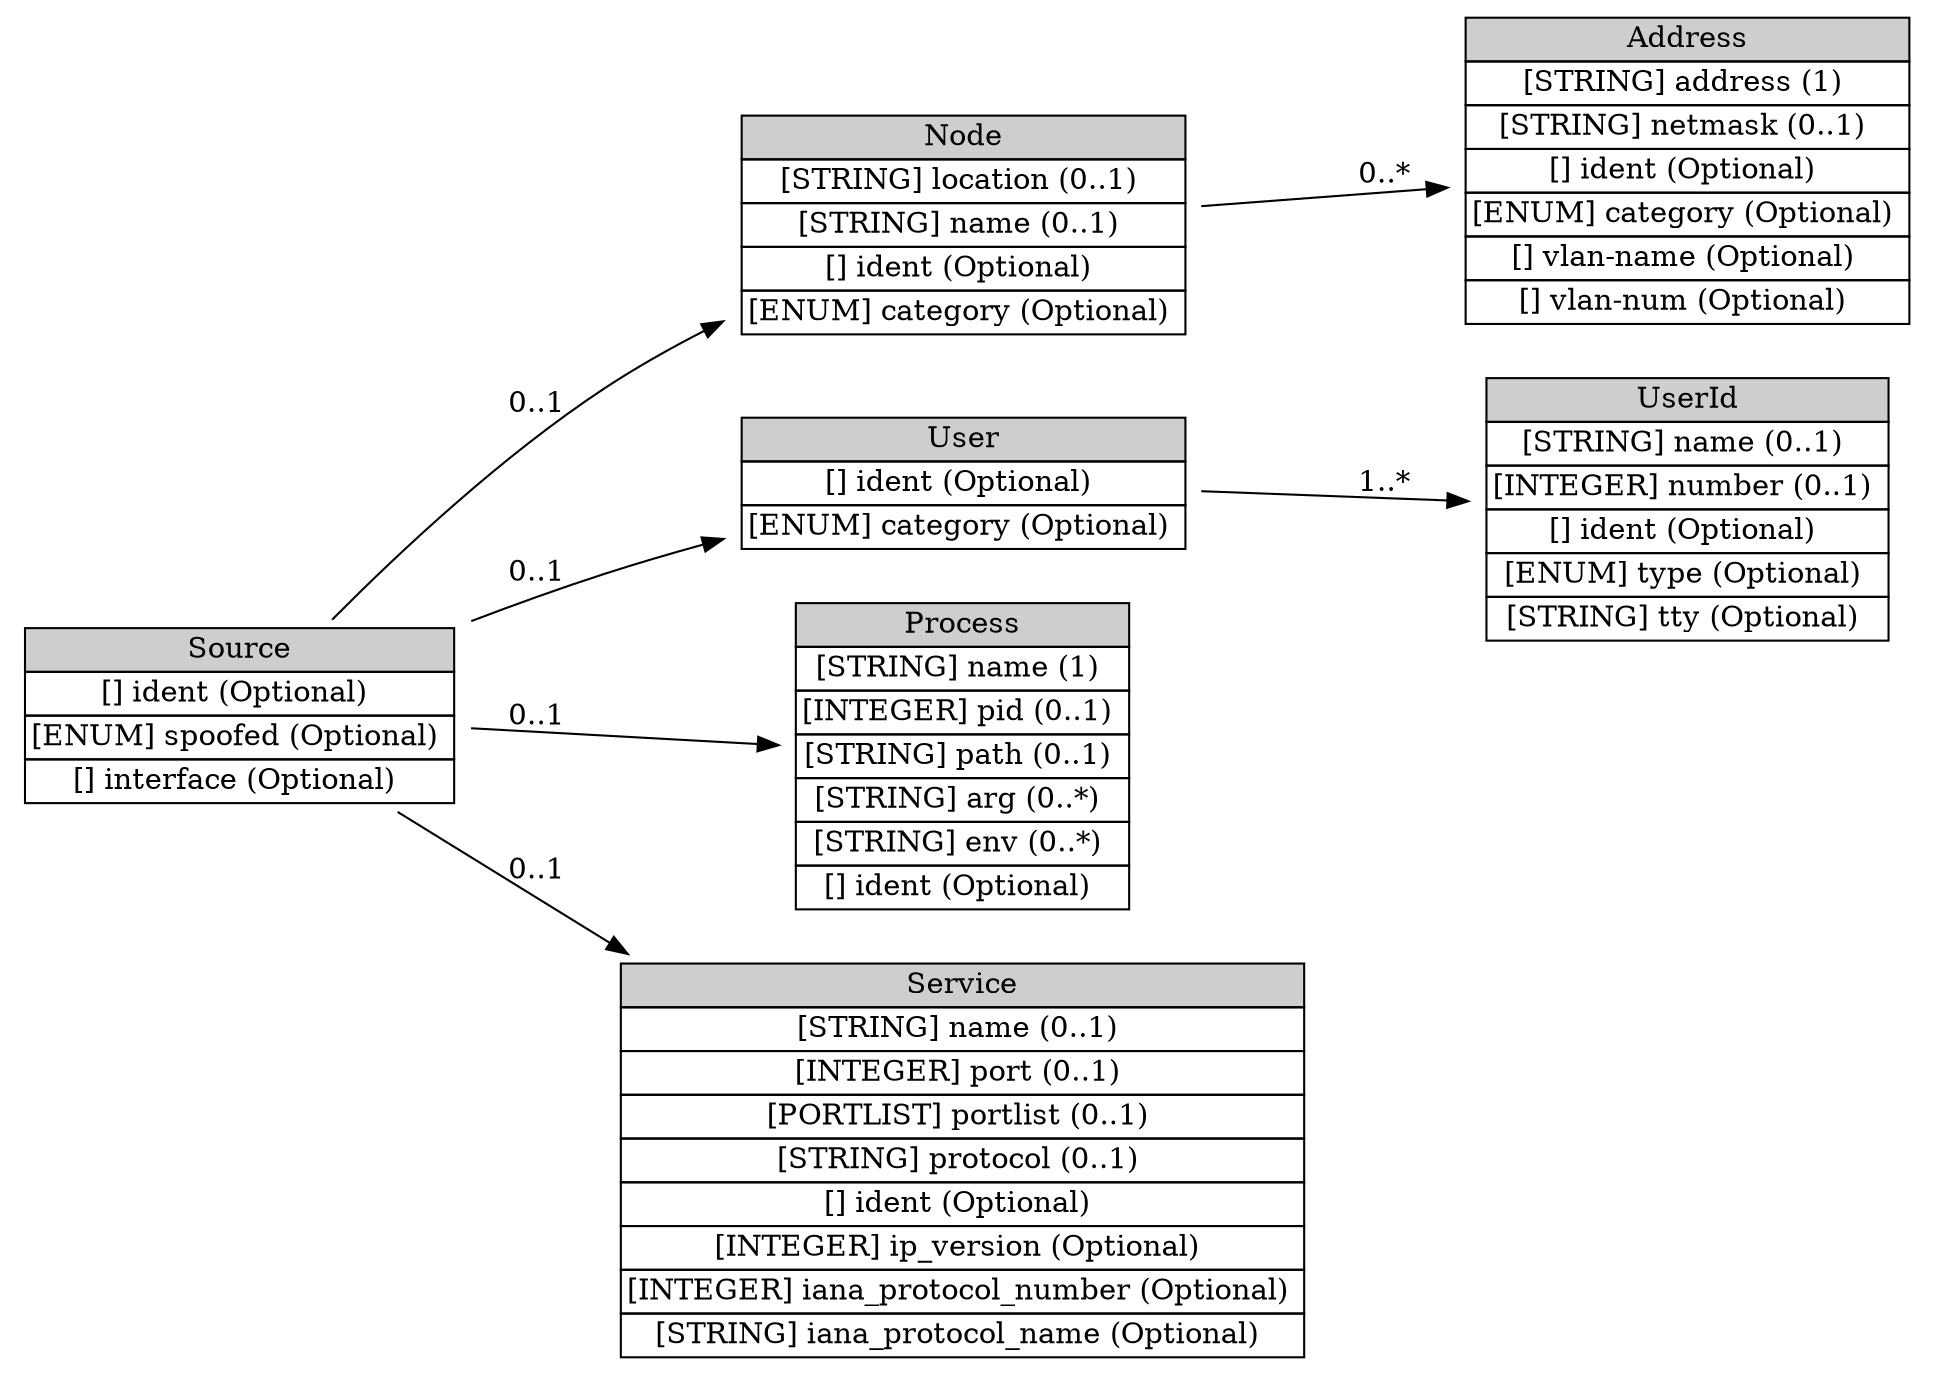 digraph Source {
	graph [rankdir=LR];
	node [label="\N"];
	graph [bb="0,0,892,611"];
	Source [label=<<table BORDER="0" CELLBORDER="1" CELLSPACING="0"> <tr > <td BGCOLOR="#CECECE" HREF="#" TITLE="The Source class contains information about the possible source(s) of the event(s) that generated an alert. An event may have more than one source (e.g., in a distributed denial-of-service attack). ">Source</td> </tr>" %<tr><td HREF="#" TITLE="A unique identifier for this source; see Section 3.2.9.">[] ident (Optional) </td></tr>%<tr><td HREF="#" TITLE="An indication of whether the source is, as far as the analyzer can determine, a spoofed address used for hiding the real origin of the attack.  The permitted values for this attribute are shown below.  The default value is &quot;unknown&quot;.  (See also Section 10.)">[ENUM] spoofed (Optional) </td></tr>%<tr><td HREF="#" TITLE="May be used by a network-based analyzer with multiple interfaces to indicate which interface this source was seen on.">[] interface (Optional) </td></tr>%</table>>, shape=plaintext, pos="106,321", width="2.9167", height="1.2361"];
	"Node" [label=<<table BORDER="0" CELLBORDER="1" CELLSPACING="0"> <tr > <td BGCOLOR="#CECECE" HREF="#" TITLE="The Node class is used to identify hosts and other network devices (routers, switches, etc.). ">Node</td> </tr>" %<tr><td HREF="#" TITLE="The location of the equipment.">[STRING] location (0..1) </td></tr>%<tr><td HREF="#" TITLE="The name of the equipment.  This information MUST be provided if no Address information is given.">[STRING] name (0..1) </td></tr>%<tr><td HREF="#" TITLE="A unique identifier for the node; see Section 3.2.9.">[] ident (Optional) </td></tr>%<tr><td HREF="#" TITLE="The &quot;domain&quot; from which the name information was obtained, if relevant.  The permitted values for this attribute are shown in the table below.  The default value is &quot;unknown&quot;. (See also Section 10 for extensions to the table.)">[ENUM] category (Optional) </td></tr>%</table>>, shape=plaintext, pos="443,525", width="3.0278", height="1.5139"];
	Address [label=<<table BORDER="0" CELLBORDER="1" CELLSPACING="0"> <tr > <td BGCOLOR="#CECECE" HREF="#" TITLE="The Address class is used to represent network, hardware, and application addresses. ">Address</td> </tr>" %<tr><td HREF="#" TITLE="The address information.  The format of this data is governed by the category attribute.">[STRING] address (1) </td></tr>%<tr><td HREF="#" TITLE="The network mask for the address, if appropriate.">[STRING] netmask (0..1) </td></tr>%<tr><td HREF="#" TITLE="A unique identifier for the address; see Section 3.2.9.">[] ident (Optional) </td></tr>%<tr><td HREF="#" TITLE="The type of address represented.  The permitted values for this attribute are shown below.  The default value is &quot;unknown&quot;.  (See also Section 10.)">[ENUM] category (Optional) </td></tr>%<tr><td HREF="#" TITLE="The name of the Virtual LAN to which the address belongs.">[] vlan-name (Optional) </td></tr>%<tr><td HREF="#" TITLE="The number of the Virtual LAN to which the address belongs.">[] vlan-num (Optional) </td></tr>%</table>>, shape=plaintext, pos="782,537", width="3.0278", height="2.0694"];
	User [label=<<table BORDER="0" CELLBORDER="1" CELLSPACING="0"> <tr > <td BGCOLOR="#CECECE" HREF="#" TITLE="The User class is used to describe users. It is primarily used as a &quot;container&quot; class for the UserId aggregate class, as shown in Figure 16. ">User</td> </tr>" %<tr><td HREF="#" TITLE="A unique identifier for the user; see Section 3.2.9.">[] ident (Optional) </td></tr>%<tr><td HREF="#" TITLE="The type of user represented.  The permitted values for this attribute are shown below.  The default value is &quot;unknown&quot;. (See also Section 10.)">[ENUM] category (Optional) </td></tr>%</table>>, shape=plaintext, pos="443,406", width="3.0278", height="0.95833"];
	UserId [label=<<table BORDER="0" CELLBORDER="1" CELLSPACING="0"> <tr > <td BGCOLOR="#CECECE" HREF="#" TITLE="The UserId class provides specific information about a user. More than one UserId can be used within the User class to indicate attempts to transition from one user to another, or to provide complete information about a user&#39;s (or process&#39;) privileges. ">UserId</td> </tr>" %<tr><td HREF="#" TITLE="A user or group name.">[STRING] name (0..1) </td></tr>%<tr><td HREF="#" TITLE="A user or group number.">[INTEGER] number (0..1) </td></tr>%<tr><td HREF="#" TITLE="A unique identifier for the user id, see Section 3.2.9.">[] ident (Optional) </td></tr>%<tr><td HREF="#" TITLE="The type of user information represented.  The permitted values for this attribute are shown below.  The default value is &quot;original-user&quot;.  (See also Section 10.)">[ENUM] type (Optional) </td></tr>%<tr><td HREF="#" TITLE="The tty the user is using.">[STRING] tty (Optional) </td></tr>%</table>>, shape=plaintext, pos="782,381", width="2.7778", height="1.7917"];
	Process [label=<<table BORDER="0" CELLBORDER="1" CELLSPACING="0"> <tr > <td BGCOLOR="#CECECE" HREF="#" TITLE="The Process class is used to describe processes being executed on sources, targets, and analyzers. ">Process</td> </tr>" %<tr><td HREF="#" TITLE="The name of the program being executed. This is a short name; path and argument information are provided elsewhere.">[STRING] name (1) </td></tr>%<tr><td HREF="#" TITLE="The process identifier of the process.">[INTEGER] pid (0..1) </td></tr>%<tr><td HREF="#" TITLE="The full path of the program being executed.">[STRING] path (0..1) </td></tr>%<tr><td HREF="#" TITLE="A command-line argument to the program. Multiple arguments may be specified (they are assumed to have occurred in the same order they are provided) with multiple uses of arg.">[STRING] arg (0..*) </td></tr>%<tr><td HREF="#" TITLE="An environment string associated with the process; generally of the format &quot;VARIABLE=value&quot;.  Multiple environment strings may be specified with multiple uses of env.">[STRING] env (0..*) </td></tr>%<tr><td HREF="#" TITLE="A unique identifier for the process; see Section 3.2.9.">[] ident (Optional) </td></tr>%</table>>, shape=plaintext, pos="443,280", width="2.3611", height="2.0694"];
	Service [label=<<table BORDER="0" CELLBORDER="1" CELLSPACING="0"> <tr > <td BGCOLOR="#CECECE" HREF="#" TITLE="The Service class describes network services on sources and targets. It can identify services by name, port, and protocol. When Service occurs as an aggregate class of Source, it is understood that the service is one from which activity of interest is originating; and that the service is &quot;attached&quot; to the Node, Process, and User information also contained in Source. Likewise, when Service occurs as an aggregate class of Target, it is understood that the service is one to which activity of interest is being directed; and that the service is &quot;attached&quot; to the Node, Process, and User information also contained in Target. If Service occurs in both Source and Target, then information in both locations should be the same. If information is the same in both locations and implementers wish to carry it in only one location, they should specify it as an aggregate of the Target class. ">Service</td> </tr>" %<tr><td HREF="#" TITLE="The name of the service.  Whenever possible, the name from the IANA list of well-known ports SHOULD be used.">[STRING] name (0..1) </td></tr>%<tr><td HREF="#" TITLE="The port number being used.">[INTEGER] port (0..1) </td></tr>%<tr><td HREF="#" TITLE="A list of port numbers being used; see Section 3.2.8 for formatting rules.  If a portlist is given, the iana_protocol_number and iana_protocol_name MUST apply to all the elements of the list.">[PORTLIST] portlist (0..1) </td></tr>%<tr><td HREF="#" TITLE="Additional information about the protocol being used.  The intent of the protocol field is to carry additional information related to the protocol being used when the &lt;Service&gt; attributes iana_protocol_number or/and iana_protocol_name are filed.">[STRING] protocol (0..1) </td></tr>%<tr><td HREF="#" TITLE="A unique identifier for the service; see Section 3.2.9.">[] ident (Optional) </td></tr>%<tr><td HREF="#" TITLE="The IP version number.">[INTEGER] ip_version (Optional) </td></tr>%<tr><td HREF="#" TITLE="The IANA protocol number.">[INTEGER] iana_protocol_number (Optional) </td></tr>%<tr><td HREF="#" TITLE="The IANA protocol name.">[STRING] iana_protocol_name (Optional) </td></tr>%</table>>, shape=plaintext, pos="443,94", width="4.6111", height="2.625"];
	"Node" -> Address [label="0..*", pos="e,672.49,533.12 552.6,528.88 587.69,530.12 626.73,531.5 662.5,532.77", lp="641,540.5"];
	Source -> "Node" [label="0..1", pos="e,333.44,479.3 158.25,365.06 190.86,391.34 234.4,424.27 276,449 291.25,458.06 307.77,466.78 324.28,474.87", lp="244,444.5"];
	User -> UserId [label="1..*", pos="e,681.39,388.42 552.6,397.92 590.6,395.12 633.21,391.97 671.3,389.16", lp="641,401.5"];
	Source -> User [label="0..1", pos="e,333.31,378.33 211.7,347.66 247.23,356.62 287.11,366.68 323.61,375.89", lp="244,367.5"];
	Source -> Process [label="0..1", pos="e,357.39,290.41 211.7,308.14 255.13,302.86 305.05,296.78 347.37,291.63", lp="244,314.5"];
	Source -> Service [label="0..1", pos="e,289.37,188.12 164.21,276.82 196.67,252.62 238.09,222.46 276,197 277.64,195.9 279.3,194.79 280.96,193.68", lp="244,235.5"];
}
